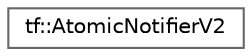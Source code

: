 digraph "类继承关系图"
{
 // LATEX_PDF_SIZE
  bgcolor="transparent";
  edge [fontname=Helvetica,fontsize=10,labelfontname=Helvetica,labelfontsize=10];
  node [fontname=Helvetica,fontsize=10,shape=box,height=0.2,width=0.4];
  rankdir="LR";
  Node0 [id="Node000000",label="tf::AtomicNotifierV2",height=0.2,width=0.4,color="grey40", fillcolor="white", style="filled",URL="$classtf_1_1_atomic_notifier_v2.html",tooltip=" "];
}

